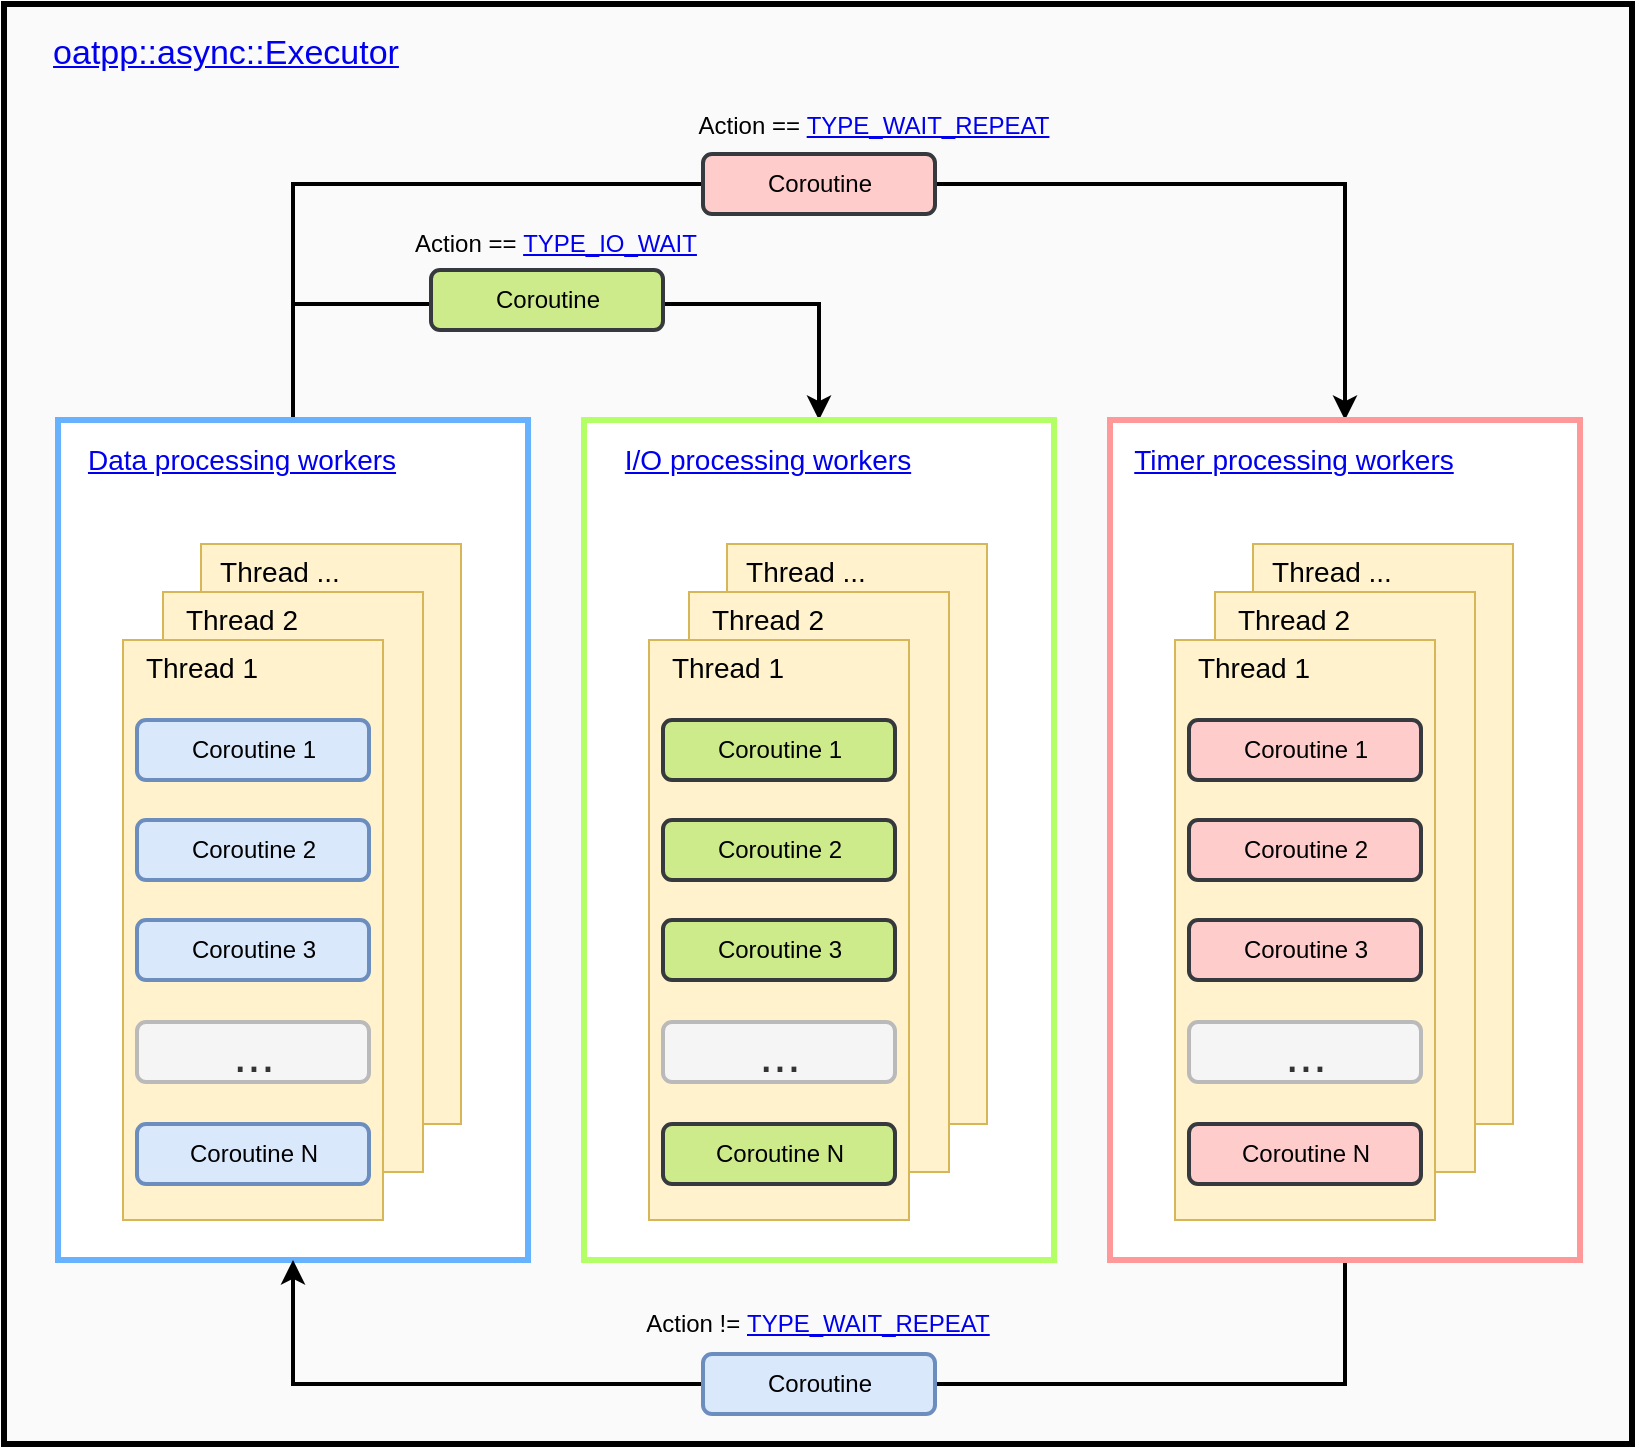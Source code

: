 <mxfile version="10.6.5" type="device"><diagram id="zFMvzx_K8kWwaaFBn5yx" name="Page-1"><mxGraphModel dx="1158" dy="663" grid="1" gridSize="10" guides="1" tooltips="1" connect="1" arrows="1" fold="1" page="1" pageScale="1" pageWidth="850" pageHeight="1100" math="0" shadow="0"><root><mxCell id="0"/><mxCell id="1" parent="0"/><mxCell id="NOvLLEvQOcp0jEQ-z0eO-73" value="" style="rounded=0;whiteSpace=wrap;html=1;strokeWidth=3;fillColor=#FAFAFA;" parent="1" vertex="1"><mxGeometry x="17" y="20" width="814" height="720" as="geometry"/></mxCell><mxCell id="NOvLLEvQOcp0jEQ-z0eO-63" style="edgeStyle=orthogonalEdgeStyle;rounded=0;orthogonalLoop=1;jettySize=auto;html=1;exitX=0.5;exitY=0;exitDx=0;exitDy=0;entryX=0.5;entryY=0;entryDx=0;entryDy=0;endArrow=classic;endFill=1;endSize=6;strokeColor=#000000;strokeWidth=2;" parent="1" source="NOvLLEvQOcp0jEQ-z0eO-15" target="NOvLLEvQOcp0jEQ-z0eO-30" edge="1"><mxGeometry relative="1" as="geometry"><Array as="points"><mxPoint x="162" y="170"/><mxPoint x="425" y="170"/></Array></mxGeometry></mxCell><mxCell id="NOvLLEvQOcp0jEQ-z0eO-65" style="edgeStyle=orthogonalEdgeStyle;rounded=0;orthogonalLoop=1;jettySize=auto;html=1;exitX=0.5;exitY=0;exitDx=0;exitDy=0;entryX=0.5;entryY=0;entryDx=0;entryDy=0;endArrow=classic;endFill=1;endSize=6;strokeColor=#000000;strokeWidth=2;" parent="1" source="NOvLLEvQOcp0jEQ-z0eO-15" target="NOvLLEvQOcp0jEQ-z0eO-43" edge="1"><mxGeometry relative="1" as="geometry"><Array as="points"><mxPoint x="162" y="110"/><mxPoint x="688" y="110"/></Array></mxGeometry></mxCell><mxCell id="NOvLLEvQOcp0jEQ-z0eO-15" value="" style="rounded=0;whiteSpace=wrap;html=1;strokeColor=#66B2FF;strokeWidth=3;fillColor=#FFFFFF;" parent="1" vertex="1"><mxGeometry x="44" y="228" width="235" height="420" as="geometry"/></mxCell><mxCell id="NOvLLEvQOcp0jEQ-z0eO-13" value="" style="rounded=0;whiteSpace=wrap;html=1;fillColor=#fff2cc;strokeColor=#d6b656;" parent="1" vertex="1"><mxGeometry x="115.5" y="290" width="130" height="290" as="geometry"/></mxCell><mxCell id="NOvLLEvQOcp0jEQ-z0eO-14" value="&lt;font style=&quot;font-size: 14px&quot;&gt;Thread ...&lt;br&gt;&lt;/font&gt;" style="text;html=1;strokeColor=none;fillColor=none;align=center;verticalAlign=middle;whiteSpace=wrap;rounded=0;" parent="1" vertex="1"><mxGeometry x="119.5" y="294" width="70" height="20" as="geometry"/></mxCell><mxCell id="NOvLLEvQOcp0jEQ-z0eO-11" value="" style="rounded=0;whiteSpace=wrap;html=1;fillColor=#fff2cc;strokeColor=#d6b656;" parent="1" vertex="1"><mxGeometry x="96.5" y="314" width="130" height="290" as="geometry"/></mxCell><mxCell id="NOvLLEvQOcp0jEQ-z0eO-12" value="&lt;font style=&quot;font-size: 14px&quot;&gt;Thread 2&lt;br&gt;&lt;/font&gt;" style="text;html=1;strokeColor=none;fillColor=none;align=center;verticalAlign=middle;whiteSpace=wrap;rounded=0;" parent="1" vertex="1"><mxGeometry x="100.5" y="318" width="70" height="20" as="geometry"/></mxCell><mxCell id="NOvLLEvQOcp0jEQ-z0eO-5" value="" style="rounded=0;whiteSpace=wrap;html=1;fillColor=#fff2cc;strokeColor=#d6b656;" parent="1" vertex="1"><mxGeometry x="76.5" y="338" width="130" height="290" as="geometry"/></mxCell><mxCell id="NOvLLEvQOcp0jEQ-z0eO-10" value="&lt;font style=&quot;font-size: 14px&quot;&gt;Thread 1&lt;/font&gt;" style="text;html=1;strokeColor=none;fillColor=none;align=center;verticalAlign=middle;whiteSpace=wrap;rounded=0;" parent="1" vertex="1"><mxGeometry x="80.5" y="342" width="70" height="20" as="geometry"/></mxCell><mxCell id="NOvLLEvQOcp0jEQ-z0eO-16" value="&lt;font style=&quot;font-size: 14px&quot;&gt;&lt;a href=&quot;/api/latest/oatpp/core/async/Processor/&quot;&gt;Data processing workers&lt;/a&gt;&lt;/font&gt;" style="text;html=1;strokeColor=none;fillColor=none;align=center;verticalAlign=middle;whiteSpace=wrap;rounded=0;" parent="1" vertex="1"><mxGeometry x="50.5" y="238" width="170" height="20" as="geometry"/></mxCell><mxCell id="NOvLLEvQOcp0jEQ-z0eO-20" value="Coroutine 1" style="shape=ext;rounded=1;html=1;whiteSpace=wrap;fillColor=#dae8fc;strokeColor=#6c8ebf;strokeWidth=2;" parent="1" vertex="1"><mxGeometry x="83.5" y="378" width="116" height="30" as="geometry"/></mxCell><mxCell id="NOvLLEvQOcp0jEQ-z0eO-24" value="Coroutine 2" style="shape=ext;rounded=1;html=1;whiteSpace=wrap;fillColor=#dae8fc;strokeColor=#6c8ebf;strokeWidth=2;" parent="1" vertex="1"><mxGeometry x="83.5" y="428" width="116" height="30" as="geometry"/></mxCell><mxCell id="NOvLLEvQOcp0jEQ-z0eO-25" value="Coroutine 3" style="shape=ext;rounded=1;html=1;whiteSpace=wrap;fillColor=#dae8fc;strokeColor=#6c8ebf;strokeWidth=2;" parent="1" vertex="1"><mxGeometry x="83.5" y="478" width="116" height="30" as="geometry"/></mxCell><mxCell id="NOvLLEvQOcp0jEQ-z0eO-29" value="&lt;font style=&quot;font-size: 25px&quot;&gt;...&lt;/font&gt;" style="shape=ext;rounded=1;html=1;whiteSpace=wrap;fillColor=#f5f5f5;strokeColor=#BABABA;strokeWidth=2;fontColor=#333333;" parent="1" vertex="1"><mxGeometry x="83.5" y="529" width="116" height="30" as="geometry"/></mxCell><mxCell id="NOvLLEvQOcp0jEQ-z0eO-26" value="Coroutine N&lt;br&gt;" style="shape=ext;rounded=1;html=1;whiteSpace=wrap;fillColor=#dae8fc;strokeColor=#6c8ebf;strokeWidth=2;" parent="1" vertex="1"><mxGeometry x="83.5" y="580" width="116" height="30" as="geometry"/></mxCell><mxCell id="NOvLLEvQOcp0jEQ-z0eO-30" value="" style="rounded=0;whiteSpace=wrap;html=1;strokeColor=#B3FF66;strokeWidth=3;fillColor=#FFFFFF;" parent="1" vertex="1"><mxGeometry x="307" y="228" width="235" height="420" as="geometry"/></mxCell><mxCell id="NOvLLEvQOcp0jEQ-z0eO-31" value="" style="rounded=0;whiteSpace=wrap;html=1;fillColor=#fff2cc;strokeColor=#d6b656;" parent="1" vertex="1"><mxGeometry x="378.5" y="290" width="130" height="290" as="geometry"/></mxCell><mxCell id="NOvLLEvQOcp0jEQ-z0eO-32" value="&lt;font style=&quot;font-size: 14px&quot;&gt;Thread ...&lt;br&gt;&lt;/font&gt;" style="text;html=1;strokeColor=none;fillColor=none;align=center;verticalAlign=middle;whiteSpace=wrap;rounded=0;" parent="1" vertex="1"><mxGeometry x="382.5" y="294" width="70" height="20" as="geometry"/></mxCell><mxCell id="NOvLLEvQOcp0jEQ-z0eO-33" value="" style="rounded=0;whiteSpace=wrap;html=1;fillColor=#fff2cc;strokeColor=#d6b656;" parent="1" vertex="1"><mxGeometry x="359.5" y="314" width="130" height="290" as="geometry"/></mxCell><mxCell id="NOvLLEvQOcp0jEQ-z0eO-34" value="&lt;font style=&quot;font-size: 14px&quot;&gt;Thread 2&lt;br&gt;&lt;/font&gt;" style="text;html=1;strokeColor=none;fillColor=none;align=center;verticalAlign=middle;whiteSpace=wrap;rounded=0;" parent="1" vertex="1"><mxGeometry x="363.5" y="318" width="70" height="20" as="geometry"/></mxCell><mxCell id="NOvLLEvQOcp0jEQ-z0eO-35" value="" style="rounded=0;whiteSpace=wrap;html=1;fillColor=#fff2cc;strokeColor=#d6b656;" parent="1" vertex="1"><mxGeometry x="339.5" y="338" width="130" height="290" as="geometry"/></mxCell><mxCell id="NOvLLEvQOcp0jEQ-z0eO-36" value="&lt;font style=&quot;font-size: 14px&quot;&gt;Thread 1&lt;/font&gt;" style="text;html=1;strokeColor=none;fillColor=none;align=center;verticalAlign=middle;whiteSpace=wrap;rounded=0;" parent="1" vertex="1"><mxGeometry x="343.5" y="342" width="70" height="20" as="geometry"/></mxCell><mxCell id="NOvLLEvQOcp0jEQ-z0eO-37" value="&lt;font style=&quot;font-size: 14px&quot;&gt;&lt;a href=&quot;/api/latest/oatpp/core/async/worker/IOEventWorker/&quot;&gt;I/O processing workers&lt;/a&gt;&lt;/font&gt;" style="text;html=1;strokeColor=none;fillColor=none;align=center;verticalAlign=middle;whiteSpace=wrap;rounded=0;" parent="1" vertex="1"><mxGeometry x="313.5" y="238" width="170" height="20" as="geometry"/></mxCell><mxCell id="NOvLLEvQOcp0jEQ-z0eO-38" value="Coroutine 1" style="shape=ext;rounded=1;html=1;whiteSpace=wrap;fillColor=#cdeb8b;strokeColor=#36393d;strokeWidth=2;" parent="1" vertex="1"><mxGeometry x="346.5" y="378" width="116" height="30" as="geometry"/></mxCell><mxCell id="NOvLLEvQOcp0jEQ-z0eO-39" value="Coroutine 2" style="shape=ext;rounded=1;html=1;whiteSpace=wrap;fillColor=#cdeb8b;strokeColor=#36393d;strokeWidth=2;" parent="1" vertex="1"><mxGeometry x="346.5" y="428" width="116" height="30" as="geometry"/></mxCell><mxCell id="NOvLLEvQOcp0jEQ-z0eO-40" value="Coroutine 3" style="shape=ext;rounded=1;html=1;whiteSpace=wrap;fillColor=#cdeb8b;strokeColor=#36393d;strokeWidth=2;" parent="1" vertex="1"><mxGeometry x="346.5" y="478" width="116" height="30" as="geometry"/></mxCell><mxCell id="NOvLLEvQOcp0jEQ-z0eO-41" value="&lt;font style=&quot;font-size: 25px&quot;&gt;...&lt;/font&gt;" style="shape=ext;rounded=1;html=1;whiteSpace=wrap;fillColor=#f5f5f5;strokeColor=#BABABA;strokeWidth=2;fontColor=#333333;" parent="1" vertex="1"><mxGeometry x="346.5" y="529" width="116" height="30" as="geometry"/></mxCell><mxCell id="NOvLLEvQOcp0jEQ-z0eO-42" value="Coroutine N&lt;br&gt;" style="shape=ext;rounded=1;html=1;whiteSpace=wrap;fillColor=#cdeb8b;strokeColor=#36393d;strokeWidth=2;" parent="1" vertex="1"><mxGeometry x="346.5" y="580" width="116" height="30" as="geometry"/></mxCell><mxCell id="NOvLLEvQOcp0jEQ-z0eO-69" style="edgeStyle=orthogonalEdgeStyle;rounded=0;orthogonalLoop=1;jettySize=auto;html=1;exitX=0.5;exitY=1;exitDx=0;exitDy=0;entryX=0.5;entryY=1;entryDx=0;entryDy=0;endArrow=classic;endFill=1;endSize=6;strokeColor=#000000;strokeWidth=2;" parent="1" source="NOvLLEvQOcp0jEQ-z0eO-43" target="NOvLLEvQOcp0jEQ-z0eO-15" edge="1"><mxGeometry relative="1" as="geometry"><Array as="points"><mxPoint x="688" y="710"/><mxPoint x="162" y="710"/></Array></mxGeometry></mxCell><mxCell id="NOvLLEvQOcp0jEQ-z0eO-43" value="" style="rounded=0;whiteSpace=wrap;html=1;strokeColor=#FF9999;strokeWidth=3;fillColor=#FFFFFF;" parent="1" vertex="1"><mxGeometry x="570" y="228" width="235" height="420" as="geometry"/></mxCell><mxCell id="NOvLLEvQOcp0jEQ-z0eO-44" value="" style="rounded=0;whiteSpace=wrap;html=1;fillColor=#fff2cc;strokeColor=#d6b656;" parent="1" vertex="1"><mxGeometry x="641.5" y="290" width="130" height="290" as="geometry"/></mxCell><mxCell id="NOvLLEvQOcp0jEQ-z0eO-45" value="&lt;font style=&quot;font-size: 14px&quot;&gt;Thread ...&lt;br&gt;&lt;/font&gt;" style="text;html=1;strokeColor=none;fillColor=none;align=center;verticalAlign=middle;whiteSpace=wrap;rounded=0;" parent="1" vertex="1"><mxGeometry x="645.5" y="294" width="70" height="20" as="geometry"/></mxCell><mxCell id="NOvLLEvQOcp0jEQ-z0eO-46" value="" style="rounded=0;whiteSpace=wrap;html=1;fillColor=#fff2cc;strokeColor=#d6b656;" parent="1" vertex="1"><mxGeometry x="622.5" y="314" width="130" height="290" as="geometry"/></mxCell><mxCell id="NOvLLEvQOcp0jEQ-z0eO-47" value="&lt;font style=&quot;font-size: 14px&quot;&gt;Thread 2&lt;br&gt;&lt;/font&gt;" style="text;html=1;strokeColor=none;fillColor=none;align=center;verticalAlign=middle;whiteSpace=wrap;rounded=0;" parent="1" vertex="1"><mxGeometry x="626.5" y="318" width="70" height="20" as="geometry"/></mxCell><mxCell id="NOvLLEvQOcp0jEQ-z0eO-48" value="" style="rounded=0;whiteSpace=wrap;html=1;fillColor=#fff2cc;strokeColor=#d6b656;" parent="1" vertex="1"><mxGeometry x="602.5" y="338" width="130" height="290" as="geometry"/></mxCell><mxCell id="NOvLLEvQOcp0jEQ-z0eO-49" value="&lt;font style=&quot;font-size: 14px&quot;&gt;Thread 1&lt;/font&gt;" style="text;html=1;strokeColor=none;fillColor=none;align=center;verticalAlign=middle;whiteSpace=wrap;rounded=0;" parent="1" vertex="1"><mxGeometry x="606.5" y="342" width="70" height="20" as="geometry"/></mxCell><mxCell id="NOvLLEvQOcp0jEQ-z0eO-50" value="&lt;font style=&quot;font-size: 14px&quot;&gt;&lt;a href=&quot;/api/latest/oatpp/core/async/worker/TimerWorker/&quot;&gt;Timer processing workers&lt;/a&gt;&lt;/font&gt;" style="text;html=1;strokeColor=none;fillColor=none;align=center;verticalAlign=middle;whiteSpace=wrap;rounded=0;" parent="1" vertex="1"><mxGeometry x="576.5" y="238" width="170" height="20" as="geometry"/></mxCell><mxCell id="NOvLLEvQOcp0jEQ-z0eO-51" value="Coroutine 1" style="shape=ext;rounded=1;html=1;whiteSpace=wrap;fillColor=#ffcccc;strokeColor=#36393d;strokeWidth=2;" parent="1" vertex="1"><mxGeometry x="609.5" y="378" width="116" height="30" as="geometry"/></mxCell><mxCell id="NOvLLEvQOcp0jEQ-z0eO-52" value="Coroutine 2" style="shape=ext;rounded=1;html=1;whiteSpace=wrap;fillColor=#ffcccc;strokeColor=#36393d;strokeWidth=2;" parent="1" vertex="1"><mxGeometry x="609.5" y="428" width="116" height="30" as="geometry"/></mxCell><mxCell id="NOvLLEvQOcp0jEQ-z0eO-53" value="Coroutine 3" style="shape=ext;rounded=1;html=1;whiteSpace=wrap;fillColor=#ffcccc;strokeColor=#36393d;strokeWidth=2;" parent="1" vertex="1"><mxGeometry x="609.5" y="478" width="116" height="30" as="geometry"/></mxCell><mxCell id="NOvLLEvQOcp0jEQ-z0eO-54" value="&lt;font style=&quot;font-size: 25px&quot;&gt;...&lt;/font&gt;" style="shape=ext;rounded=1;html=1;whiteSpace=wrap;fillColor=#f5f5f5;strokeColor=#BABABA;strokeWidth=2;fontColor=#333333;" parent="1" vertex="1"><mxGeometry x="609.5" y="529" width="116" height="30" as="geometry"/></mxCell><mxCell id="NOvLLEvQOcp0jEQ-z0eO-55" value="Coroutine N&lt;br&gt;" style="shape=ext;rounded=1;html=1;whiteSpace=wrap;fillColor=#ffcccc;strokeColor=#36393d;strokeWidth=2;" parent="1" vertex="1"><mxGeometry x="609.5" y="580" width="116" height="30" as="geometry"/></mxCell><mxCell id="NOvLLEvQOcp0jEQ-z0eO-59" value="Coroutine" style="shape=ext;rounded=1;html=1;whiteSpace=wrap;fillColor=#cdeb8b;strokeColor=#36393d;strokeWidth=2;" parent="1" vertex="1"><mxGeometry x="230.5" y="153" width="116" height="30" as="geometry"/></mxCell><mxCell id="NOvLLEvQOcp0jEQ-z0eO-60" value="Coroutine&lt;br&gt;" style="shape=ext;rounded=1;html=1;whiteSpace=wrap;fillColor=#ffcccc;strokeColor=#36393d;strokeWidth=2;" parent="1" vertex="1"><mxGeometry x="366.5" y="95" width="116" height="30" as="geometry"/></mxCell><mxCell id="NOvLLEvQOcp0jEQ-z0eO-70" value="Coroutine&lt;br&gt;" style="shape=ext;rounded=1;html=1;whiteSpace=wrap;fillColor=#dae8fc;strokeColor=#6c8ebf;strokeWidth=2;" parent="1" vertex="1"><mxGeometry x="366.5" y="695" width="116" height="30" as="geometry"/></mxCell><mxCell id="NOvLLEvQOcp0jEQ-z0eO-74" value="&lt;div style=&quot;text-align: left&quot;&gt;&lt;span&gt;&lt;font style=&quot;font-size: 17px&quot;&gt;&lt;a href=&quot;/api/latest/oatpp/core/async/Executor/&quot;&gt;oatpp::async::Executor&lt;/a&gt;&lt;/font&gt;&lt;/span&gt;&lt;/div&gt;" style="text;html=1;strokeColor=none;fillColor=none;align=center;verticalAlign=middle;whiteSpace=wrap;rounded=0;" parent="1" vertex="1"><mxGeometry x="34.5" y="30" width="186" height="30" as="geometry"/></mxCell><mxCell id="zWxmp1eojGCpEPSyTvMQ-1" value="Action ==&amp;nbsp;&lt;a href=&quot;/api/latest/oatpp/core/async/Coroutine/#action-type-io-wait&quot;&gt;TYPE_IO_WAIT&lt;/a&gt;&lt;br&gt;" style="text;html=1;strokeColor=none;fillColor=none;align=center;verticalAlign=middle;whiteSpace=wrap;rounded=0;" vertex="1" parent="1"><mxGeometry x="202.5" y="130" width="180" height="20" as="geometry"/></mxCell><mxCell id="zWxmp1eojGCpEPSyTvMQ-2" value="Action ==&amp;nbsp;&lt;a href=&quot;/api/latest/oatpp/core/async/Coroutine/#action-type-wait-repeat&quot;&gt;TYPE_WAIT_REPEAT&lt;/a&gt;&lt;br&gt;" style="text;html=1;strokeColor=none;fillColor=none;align=center;verticalAlign=middle;whiteSpace=wrap;rounded=0;" vertex="1" parent="1"><mxGeometry x="334" y="71" width="236" height="20" as="geometry"/></mxCell><mxCell id="zWxmp1eojGCpEPSyTvMQ-3" value="Action !=&amp;nbsp;&lt;a href=&quot;/api/latest/oatpp/core/async/Coroutine/#action-type-wait-repeat&quot;&gt;TYPE_WAIT_REPEAT&lt;/a&gt;&lt;br&gt;" style="text;html=1;strokeColor=none;fillColor=none;align=center;verticalAlign=middle;whiteSpace=wrap;rounded=0;" vertex="1" parent="1"><mxGeometry x="306" y="670" width="236" height="20" as="geometry"/></mxCell></root></mxGraphModel></diagram></mxfile>